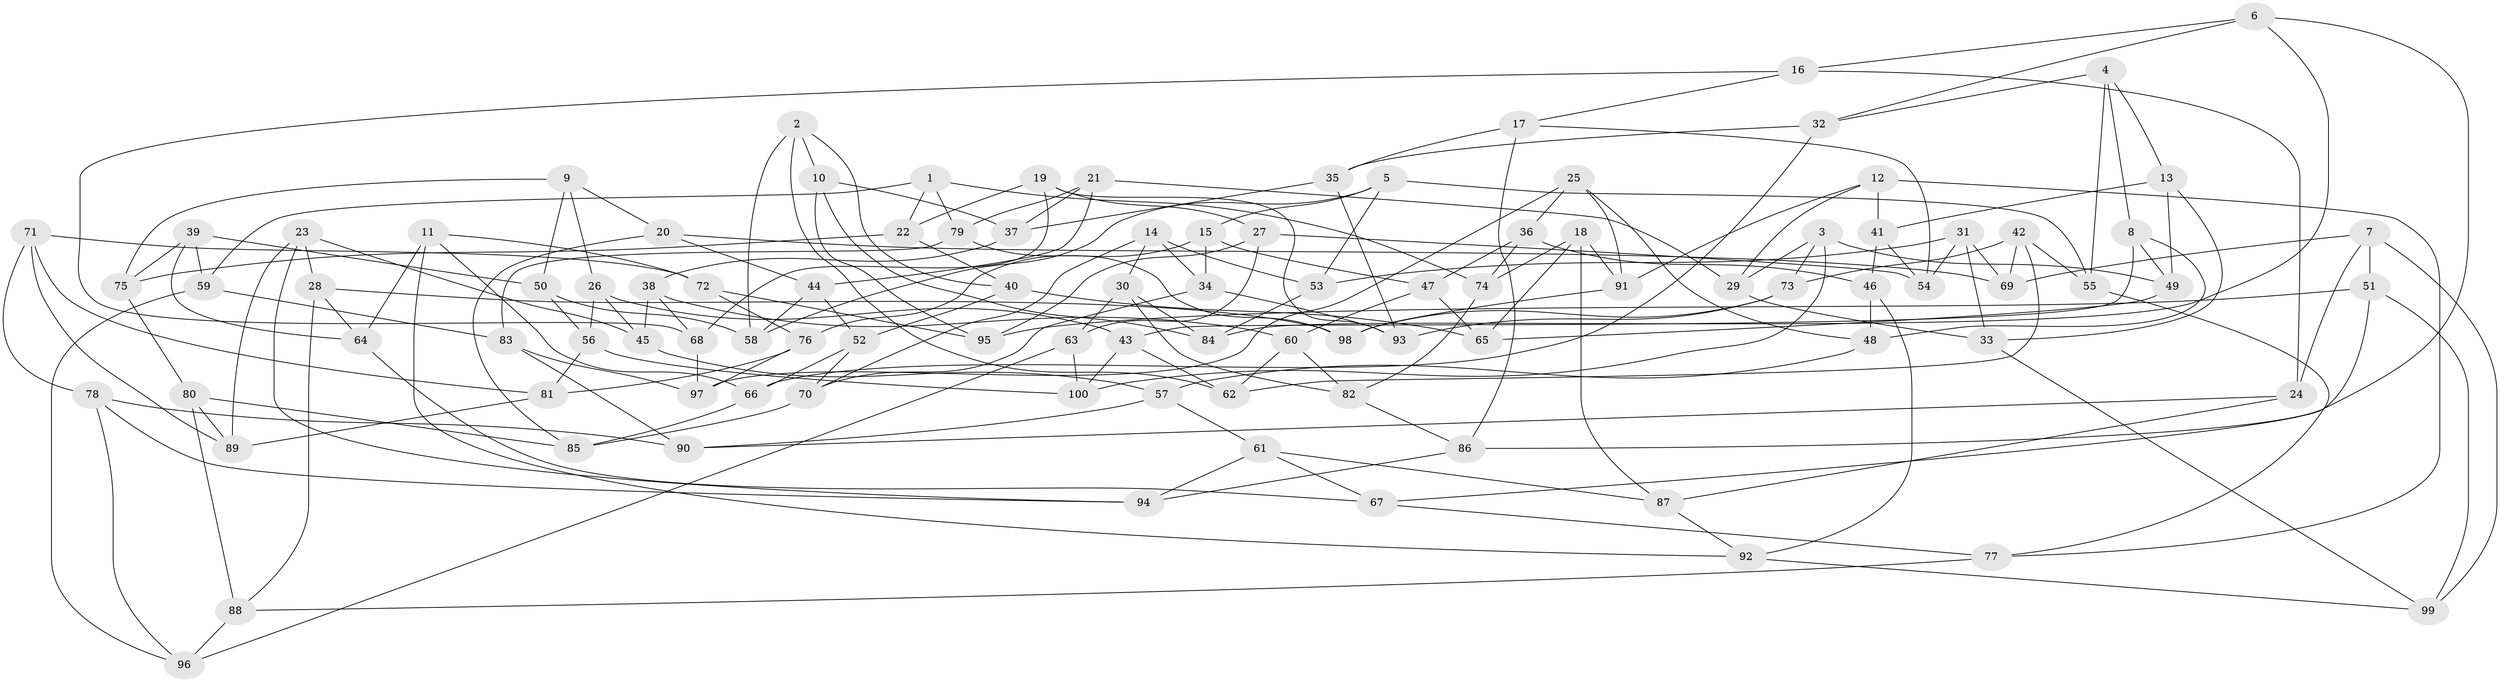 // Generated by graph-tools (version 1.1) at 2025/38/03/09/25 02:38:09]
// undirected, 100 vertices, 200 edges
graph export_dot {
graph [start="1"]
  node [color=gray90,style=filled];
  1;
  2;
  3;
  4;
  5;
  6;
  7;
  8;
  9;
  10;
  11;
  12;
  13;
  14;
  15;
  16;
  17;
  18;
  19;
  20;
  21;
  22;
  23;
  24;
  25;
  26;
  27;
  28;
  29;
  30;
  31;
  32;
  33;
  34;
  35;
  36;
  37;
  38;
  39;
  40;
  41;
  42;
  43;
  44;
  45;
  46;
  47;
  48;
  49;
  50;
  51;
  52;
  53;
  54;
  55;
  56;
  57;
  58;
  59;
  60;
  61;
  62;
  63;
  64;
  65;
  66;
  67;
  68;
  69;
  70;
  71;
  72;
  73;
  74;
  75;
  76;
  77;
  78;
  79;
  80;
  81;
  82;
  83;
  84;
  85;
  86;
  87;
  88;
  89;
  90;
  91;
  92;
  93;
  94;
  95;
  96;
  97;
  98;
  99;
  100;
  1 -- 79;
  1 -- 22;
  1 -- 59;
  1 -- 74;
  2 -- 40;
  2 -- 10;
  2 -- 58;
  2 -- 62;
  3 -- 100;
  3 -- 29;
  3 -- 73;
  3 -- 49;
  4 -- 13;
  4 -- 55;
  4 -- 8;
  4 -- 32;
  5 -- 53;
  5 -- 55;
  5 -- 15;
  5 -- 58;
  6 -- 84;
  6 -- 16;
  6 -- 86;
  6 -- 32;
  7 -- 99;
  7 -- 69;
  7 -- 51;
  7 -- 24;
  8 -- 43;
  8 -- 48;
  8 -- 49;
  9 -- 50;
  9 -- 20;
  9 -- 26;
  9 -- 75;
  10 -- 37;
  10 -- 95;
  10 -- 84;
  11 -- 64;
  11 -- 66;
  11 -- 92;
  11 -- 72;
  12 -- 41;
  12 -- 29;
  12 -- 91;
  12 -- 77;
  13 -- 49;
  13 -- 33;
  13 -- 41;
  14 -- 34;
  14 -- 70;
  14 -- 53;
  14 -- 30;
  15 -- 76;
  15 -- 47;
  15 -- 34;
  16 -- 17;
  16 -- 24;
  16 -- 68;
  17 -- 86;
  17 -- 35;
  17 -- 54;
  18 -- 87;
  18 -- 91;
  18 -- 74;
  18 -- 65;
  19 -- 93;
  19 -- 27;
  19 -- 68;
  19 -- 22;
  20 -- 69;
  20 -- 85;
  20 -- 44;
  21 -- 79;
  21 -- 37;
  21 -- 44;
  21 -- 29;
  22 -- 75;
  22 -- 40;
  23 -- 45;
  23 -- 89;
  23 -- 94;
  23 -- 28;
  24 -- 90;
  24 -- 87;
  25 -- 97;
  25 -- 48;
  25 -- 91;
  25 -- 36;
  26 -- 56;
  26 -- 43;
  26 -- 45;
  27 -- 54;
  27 -- 95;
  27 -- 63;
  28 -- 88;
  28 -- 64;
  28 -- 98;
  29 -- 33;
  30 -- 63;
  30 -- 84;
  30 -- 82;
  31 -- 69;
  31 -- 53;
  31 -- 54;
  31 -- 33;
  32 -- 35;
  32 -- 66;
  33 -- 99;
  34 -- 70;
  34 -- 93;
  35 -- 93;
  35 -- 37;
  36 -- 74;
  36 -- 47;
  36 -- 46;
  37 -- 38;
  38 -- 68;
  38 -- 60;
  38 -- 45;
  39 -- 75;
  39 -- 50;
  39 -- 64;
  39 -- 59;
  40 -- 52;
  40 -- 65;
  41 -- 54;
  41 -- 46;
  42 -- 73;
  42 -- 62;
  42 -- 55;
  42 -- 69;
  43 -- 100;
  43 -- 62;
  44 -- 58;
  44 -- 52;
  45 -- 57;
  46 -- 48;
  46 -- 92;
  47 -- 65;
  47 -- 60;
  48 -- 57;
  49 -- 65;
  50 -- 58;
  50 -- 56;
  51 -- 95;
  51 -- 67;
  51 -- 99;
  52 -- 66;
  52 -- 70;
  53 -- 84;
  55 -- 77;
  56 -- 100;
  56 -- 81;
  57 -- 61;
  57 -- 90;
  59 -- 96;
  59 -- 83;
  60 -- 62;
  60 -- 82;
  61 -- 67;
  61 -- 87;
  61 -- 94;
  63 -- 100;
  63 -- 96;
  64 -- 67;
  66 -- 85;
  67 -- 77;
  68 -- 97;
  70 -- 85;
  71 -- 81;
  71 -- 89;
  71 -- 72;
  71 -- 78;
  72 -- 95;
  72 -- 76;
  73 -- 98;
  73 -- 93;
  74 -- 82;
  75 -- 80;
  76 -- 81;
  76 -- 97;
  77 -- 88;
  78 -- 96;
  78 -- 94;
  78 -- 90;
  79 -- 98;
  79 -- 83;
  80 -- 88;
  80 -- 89;
  80 -- 85;
  81 -- 89;
  82 -- 86;
  83 -- 97;
  83 -- 90;
  86 -- 94;
  87 -- 92;
  88 -- 96;
  91 -- 98;
  92 -- 99;
}
